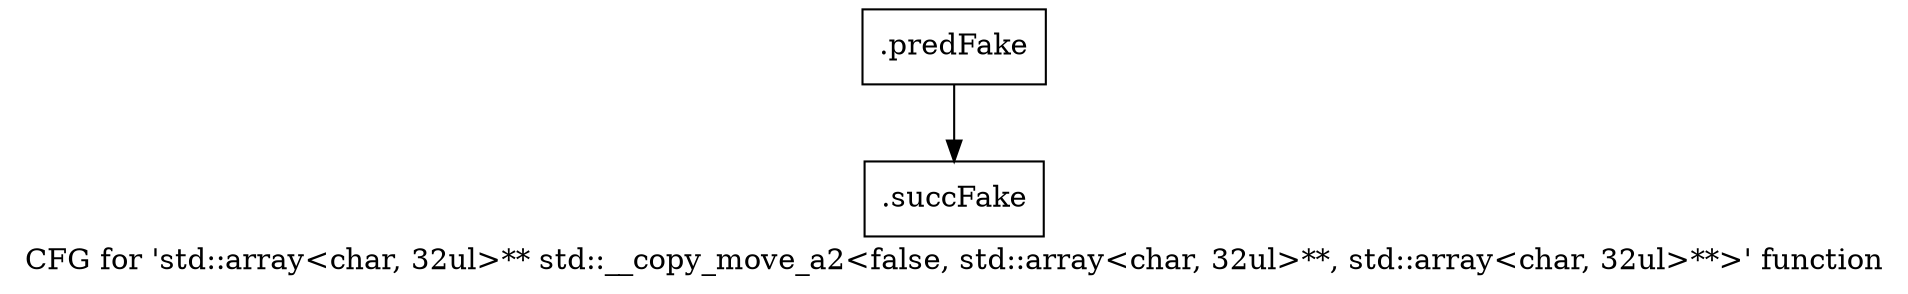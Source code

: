 digraph "CFG for 'std::array\<char, 32ul\>** std::__copy_move_a2\<false, std::array\<char, 32ul\>**, std::array\<char, 32ul\>**\>' function" {
	label="CFG for 'std::array\<char, 32ul\>** std::__copy_move_a2\<false, std::array\<char, 32ul\>**, std::array\<char, 32ul\>**\>' function";

	Node0x5cf78b0 [shape=record,filename="",linenumber="",label="{.predFake}"];
	Node0x5cf78b0 -> Node0x615d2c0[ callList="" memoryops="" filename="/mnt/xilinx/Vitis_HLS/2021.2/tps/lnx64/gcc-6.2.0/lib/gcc/x86_64-pc-linux-gnu/6.2.0/../../../../include/c++/6.2.0/bits/stl_algobase.h" execusionnum="0"];
	Node0x615d2c0 [shape=record,filename="/mnt/xilinx/Vitis_HLS/2021.2/tps/lnx64/gcc-6.2.0/lib/gcc/x86_64-pc-linux-gnu/6.2.0/../../../../include/c++/6.2.0/bits/stl_algobase.h",linenumber="422",label="{.succFake}"];
}
